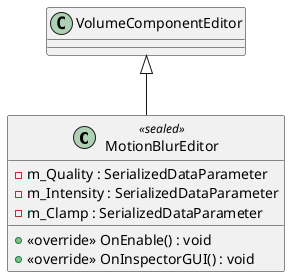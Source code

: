 @startuml
class MotionBlurEditor <<sealed>> {
    - m_Quality : SerializedDataParameter
    - m_Intensity : SerializedDataParameter
    - m_Clamp : SerializedDataParameter
    + <<override>> OnEnable() : void
    + <<override>> OnInspectorGUI() : void
}
VolumeComponentEditor <|-- MotionBlurEditor
@enduml

